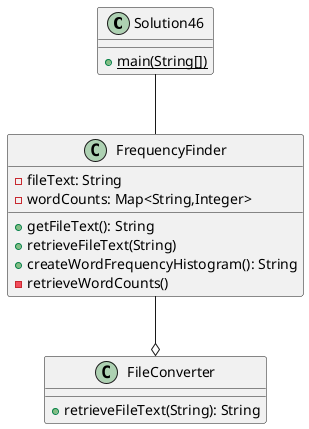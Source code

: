 @startuml

class Solution46 {
    'methods
    +main(String[]) {static}
}

class FrequencyFinder {
    'attributes
    -fileText: String
    -wordCounts: Map<String,Integer>
    'methods
    +getFileText(): String
    +retrieveFileText(String)
    +createWordFrequencyHistogram(): String
    -retrieveWordCounts()
}

class FileConverter {
    'methods
    +retrieveFileText(String): String
}

Solution46 -- FrequencyFinder
FrequencyFinder --o FileConverter
@enduml